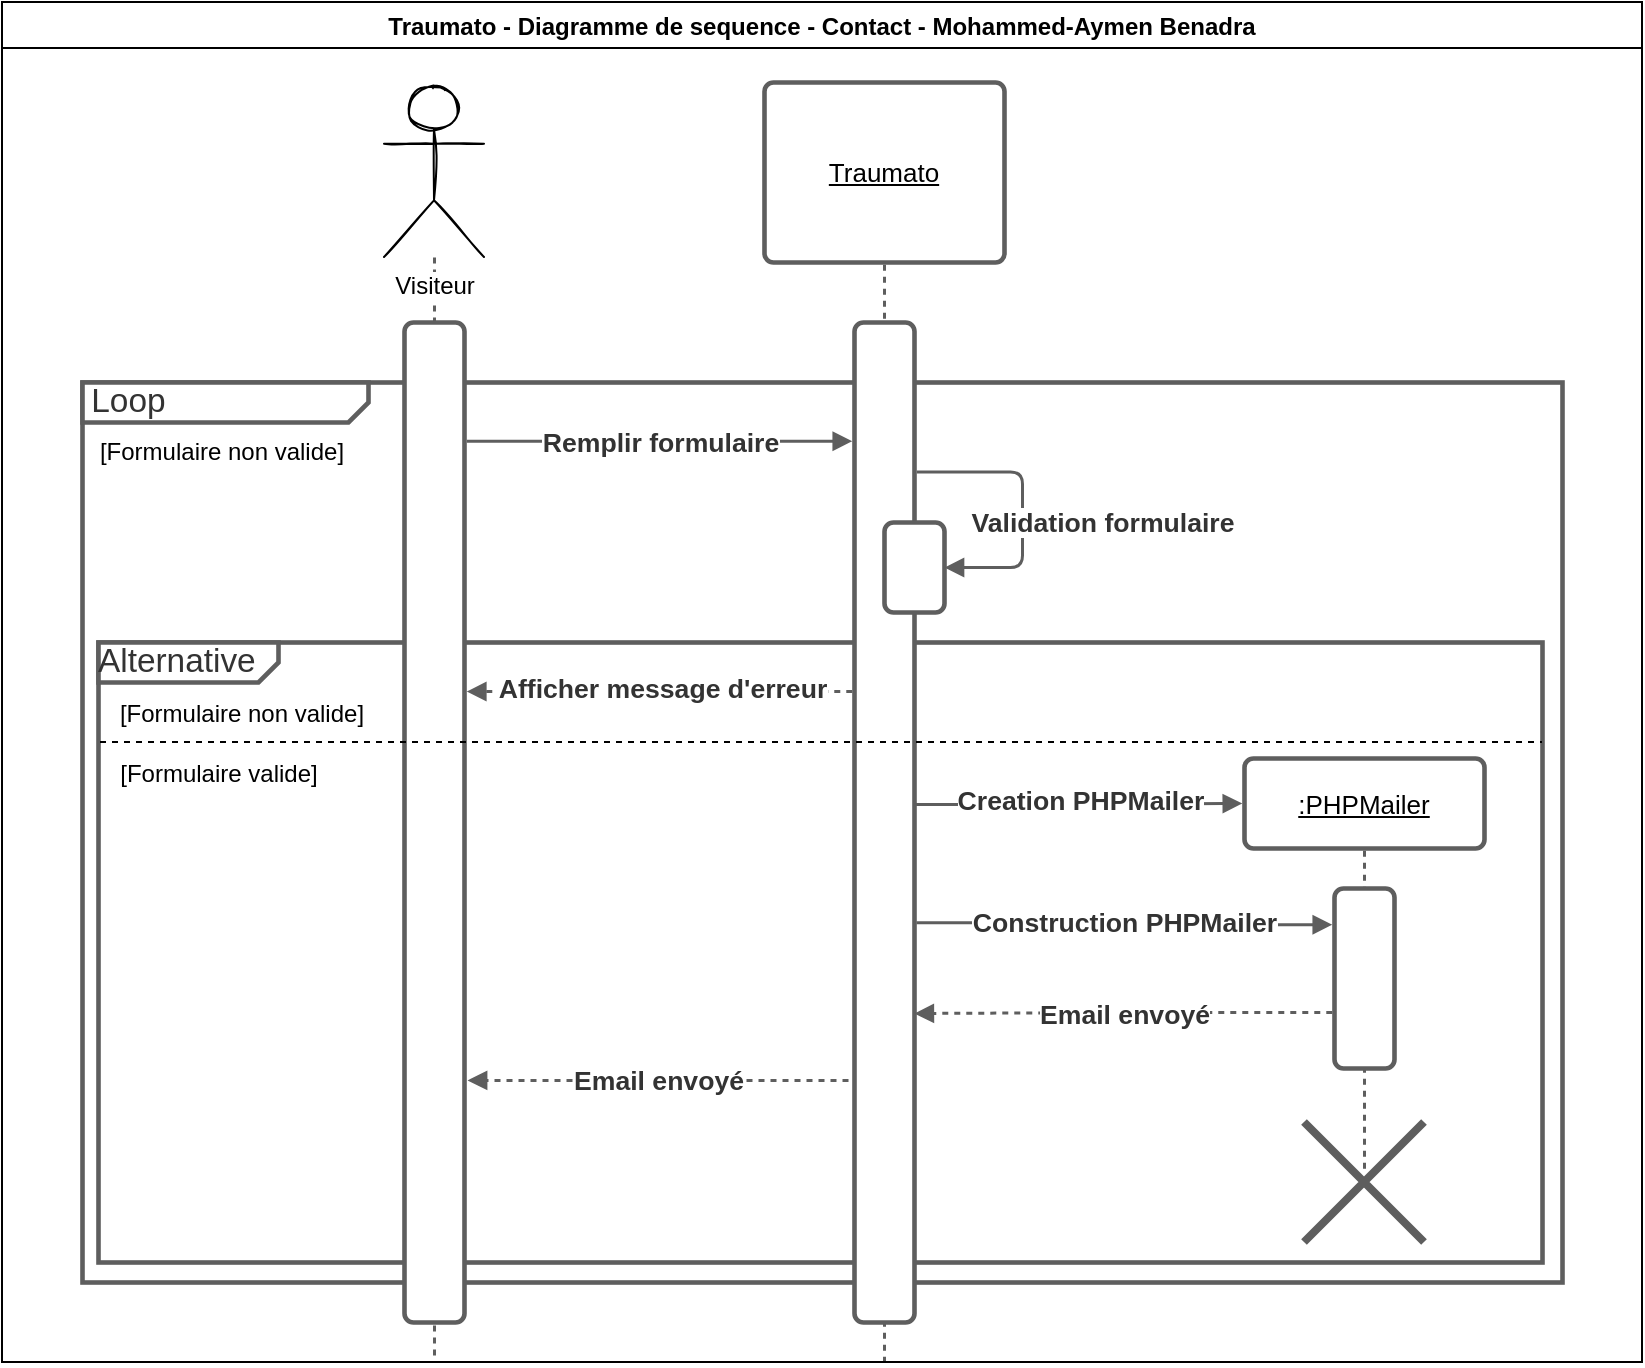 <mxfile version="16.1.2" type="device"><diagram id="C5RBs43oDa-KdzZeNtuy" name="Page-1"><mxGraphModel dx="1108" dy="593" grid="1" gridSize="10" guides="1" tooltips="1" connect="1" arrows="1" fold="1" page="1" pageScale="1" pageWidth="827" pageHeight="1169" math="0" shadow="0"><root><mxCell id="WIyWlLk6GJQsqaUBKTNV-0"/><mxCell id="WIyWlLk6GJQsqaUBKTNV-1" parent="WIyWlLk6GJQsqaUBKTNV-0"/><UserObject label="&amp;nbsp;Loop" lucidchartObjectId="fG0IA5wqhkud" id="Zs7faGLDl00hXdU77QDV-3"><mxCell style="html=1;blockSpacing=1;whiteSpace=wrap;shape=mxgraph.sysml.package2;xSize=90;overflow=fill;fontSize=16.7;fontColor=#333333;align=left;spacing=0;strokeColor=#5e5e5e;strokeOpacity=100;rounded=1;absoluteArcSize=1;arcSize=9;strokeWidth=2.3;labelX=143.67;" parent="WIyWlLk6GJQsqaUBKTNV-1" vertex="1"><mxGeometry x="50" y="230" width="740" height="450" as="geometry"/></mxCell></UserObject><UserObject label="Alternative" lucidchartObjectId="fG0Ii73ZboT~" id="Zs7faGLDl00hXdU77QDV-2"><mxCell style="html=1;blockSpacing=1;whiteSpace=wrap;shape=mxgraph.sysml.package2;xSize=90;overflow=fill;fontSize=16.7;fontColor=#333333;align=left;spacing=0;strokeColor=#5e5e5e;strokeOpacity=100;rounded=1;absoluteArcSize=1;arcSize=9;strokeWidth=2.3;" parent="WIyWlLk6GJQsqaUBKTNV-1" vertex="1"><mxGeometry x="58" y="360" width="722" height="310" as="geometry"/></mxCell></UserObject><UserObject label="" lucidchartObjectId="fG0I9G5dd8Xp" id="Zs7faGLDl00hXdU77QDV-6"><mxCell style="html=1;jettySize=18;whiteSpace=wrap;fontSize=13;strokeColor=#5E5E5E;dashed=1;fixDash=1;strokeWidth=1.5;rounded=1;arcSize=12;edgeStyle=orthogonalEdgeStyle;startArrow=none;endArrow=none;exitX=0.5;exitY=1.013;exitPerimeter=0;" parent="WIyWlLk6GJQsqaUBKTNV-1" source="Zs7faGLDl00hXdU77QDV-9" edge="1"><mxGeometry width="100" height="100" relative="1" as="geometry"><Array as="points"/><mxPoint x="451" y="720" as="targetPoint"/></mxGeometry></mxCell></UserObject><UserObject label="" lucidchartObjectId="fG0ISzj0Tw6v" id="Zs7faGLDl00hXdU77QDV-7"><mxCell style="html=1;jettySize=18;whiteSpace=wrap;fontSize=13;strokeColor=#5E5E5E;dashed=1;fixDash=1;strokeWidth=1.5;rounded=1;arcSize=12;edgeStyle=orthogonalEdgeStyle;startArrow=none;endArrow=none;" parent="WIyWlLk6GJQsqaUBKTNV-1" source="R0w4ZtIaTa7bHEH2tTdR-0" edge="1"><mxGeometry width="100" height="100" relative="1" as="geometry"><Array as="points"/><mxPoint x="226" y="720" as="targetPoint"/><mxPoint x="226" y="171.17" as="sourcePoint"/></mxGeometry></mxCell></UserObject><UserObject label="" lucidchartObjectId="fG0IPyzHpa.K" id="Zs7faGLDl00hXdU77QDV-8"><mxCell style="html=1;overflow=block;blockSpacing=1;whiteSpace=wrap;fontSize=13;spacing=0;strokeColor=#5e5e5e;strokeOpacity=100;rounded=1;absoluteArcSize=1;arcSize=9;strokeWidth=2.3;" parent="WIyWlLk6GJQsqaUBKTNV-1" vertex="1"><mxGeometry x="211" y="200" width="30" height="500" as="geometry"/></mxCell></UserObject><UserObject label="Traumato" lucidchartObjectId="fG0IEnX~N4j0" id="Zs7faGLDl00hXdU77QDV-9"><mxCell style="html=1;overflow=block;blockSpacing=1;whiteSpace=wrap;fontSize=13;fontStyle=4;spacing=3.8;strokeColor=#5e5e5e;strokeOpacity=100;rounded=1;absoluteArcSize=1;arcSize=9;strokeWidth=2.3;" parent="WIyWlLk6GJQsqaUBKTNV-1" vertex="1"><mxGeometry x="391" y="80" width="120" height="90" as="geometry"/></mxCell></UserObject><UserObject label="" lucidchartObjectId="fG0IhkQksU1z" id="Zs7faGLDl00hXdU77QDV-10"><mxCell style="html=1;overflow=block;blockSpacing=1;whiteSpace=wrap;fontSize=13;spacing=0;strokeColor=#5e5e5e;strokeOpacity=100;rounded=1;absoluteArcSize=1;arcSize=9;strokeWidth=2.3;" parent="WIyWlLk6GJQsqaUBKTNV-1" vertex="1"><mxGeometry x="436" y="200" width="30" height="500" as="geometry"/></mxCell></UserObject><UserObject label="" lucidchartObjectId="fG0IU-yiqquM" id="Zs7faGLDl00hXdU77QDV-11"><mxCell style="html=1;jettySize=18;whiteSpace=wrap;fontSize=13;strokeColor=#5E5E5E;strokeWidth=1.5;rounded=1;arcSize=12;edgeStyle=orthogonalEdgeStyle;startArrow=none;endArrow=block;endFill=1;exitX=1.038;exitY=0.122;exitPerimeter=0;entryX=-0.037;entryY=0.122;entryPerimeter=0;" parent="WIyWlLk6GJQsqaUBKTNV-1" edge="1"><mxGeometry width="100" height="100" relative="1" as="geometry"><Array as="points"/><mxPoint x="242.14" y="259.39" as="sourcePoint"/><mxPoint x="434.89" y="259.39" as="targetPoint"/></mxGeometry></mxCell></UserObject><mxCell id="Zs7faGLDl00hXdU77QDV-12" value="Remplir formulaire" style="text;html=1;resizable=0;labelBackgroundColor=default;align=center;verticalAlign=middle;fontStyle=1;fontColor=#333333;fontSize=13.3;" parent="Zs7faGLDl00hXdU77QDV-11" vertex="1"><mxGeometry relative="1" as="geometry"><mxPoint as="offset"/></mxGeometry></mxCell><UserObject label="" lucidchartObjectId="fG0I_U2e4ZXz" id="Zs7faGLDl00hXdU77QDV-13"><mxCell style="html=1;jettySize=18;whiteSpace=wrap;fontSize=13;strokeColor=#5E5E5E;strokeWidth=1.5;rounded=1;arcSize=12;edgeStyle=orthogonalEdgeStyle;startArrow=none;endArrow=block;endFill=1;exitX=1.038;exitY=0.159;exitPerimeter=0;entryX=1;entryY=0.5;entryDx=0;entryDy=0;" parent="WIyWlLk6GJQsqaUBKTNV-1" target="Zs7faGLDl00hXdU77QDV-19" edge="1"><mxGeometry width="100" height="100" relative="1" as="geometry"><Array as="points"><mxPoint x="520" y="275"/><mxPoint x="520" y="323"/></Array><mxPoint x="467.14" y="274.705" as="sourcePoint"/><mxPoint x="482.14" y="335.67" as="targetPoint"/></mxGeometry></mxCell></UserObject><mxCell id="Zs7faGLDl00hXdU77QDV-14" value="Validation formulaire" style="text;html=1;resizable=0;labelBackgroundColor=default;align=center;verticalAlign=middle;fontStyle=1;fontColor=#333333;fontSize=13.3;" parent="Zs7faGLDl00hXdU77QDV-13" vertex="1"><mxGeometry x="-0.11" relative="1" as="geometry"><mxPoint x="40" y="16" as="offset"/></mxGeometry></mxCell><UserObject label="" lucidchartObjectId="fG0IZAy6iGnm" id="Zs7faGLDl00hXdU77QDV-15"><mxCell style="html=1;jettySize=18;whiteSpace=wrap;fontSize=13;strokeColor=#5E5E5E;dashed=1;fixDash=1;strokeWidth=1.5;rounded=1;arcSize=12;edgeStyle=orthogonalEdgeStyle;startArrow=none;endArrow=block;endFill=1;exitX=-0.037;exitY=0.262;exitPerimeter=0;entryX=1.038;entryY=0.262;entryPerimeter=0;" parent="WIyWlLk6GJQsqaUBKTNV-1" edge="1"><mxGeometry width="100" height="100" relative="1" as="geometry"><Array as="points"/><mxPoint x="434.89" y="384.51" as="sourcePoint"/><mxPoint x="242.14" y="384.51" as="targetPoint"/></mxGeometry></mxCell></UserObject><mxCell id="Zs7faGLDl00hXdU77QDV-16" value="Afficher message d'erreur" style="text;html=1;resizable=0;labelBackgroundColor=default;align=center;verticalAlign=middle;fontStyle=1;fontColor=#333333;fontSize=13.3;" parent="Zs7faGLDl00hXdU77QDV-15" vertex="1"><mxGeometry relative="1" as="geometry"><mxPoint x="1" y="-2" as="offset"/></mxGeometry></mxCell><UserObject label="" lucidchartObjectId="fG0ILu4iU50q" id="Zs7faGLDl00hXdU77QDV-17"><mxCell style="html=1;jettySize=18;whiteSpace=wrap;fontSize=13;strokeColor=#5E5E5E;dashed=1;fixDash=1;strokeWidth=1.5;rounded=1;arcSize=12;edgeStyle=orthogonalEdgeStyle;startArrow=none;endArrow=block;endFill=1;exitX=-0.1;exitY=0.714;exitPerimeter=0;entryX=1.051;entryY=0.714;entryPerimeter=0;exitDx=0;exitDy=0;entryDx=0;entryDy=0;" parent="WIyWlLk6GJQsqaUBKTNV-1" edge="1"><mxGeometry width="100" height="100" relative="1" as="geometry"><Array as="points"/><mxPoint x="433" y="578.97" as="sourcePoint"/><mxPoint x="242.53" y="578.97" as="targetPoint"/></mxGeometry></mxCell></UserObject><mxCell id="Zs7faGLDl00hXdU77QDV-18" value="Email envoyé" style="text;html=1;resizable=0;labelBackgroundColor=default;align=center;verticalAlign=middle;fontStyle=1;fontColor=#333333;fontSize=13.3;" parent="Zs7faGLDl00hXdU77QDV-17" vertex="1"><mxGeometry relative="1" as="geometry"><mxPoint as="offset"/></mxGeometry></mxCell><UserObject label="" lucidchartObjectId="fG0Ia1xSL-eB" id="Zs7faGLDl00hXdU77QDV-19"><mxCell style="html=1;overflow=block;blockSpacing=1;whiteSpace=wrap;fontSize=13;spacing=0;strokeColor=#5e5e5e;strokeOpacity=100;rounded=1;absoluteArcSize=1;arcSize=9;strokeWidth=2.3;" parent="WIyWlLk6GJQsqaUBKTNV-1" vertex="1"><mxGeometry x="451" y="300" width="30" height="45" as="geometry"/></mxCell></UserObject><UserObject label="" lucidchartObjectId="FJ0Is0LDsRLJ" id="Zs7faGLDl00hXdU77QDV-20"><mxCell style="html=1;jettySize=18;whiteSpace=wrap;fontSize=13;strokeColor=#5E5E5E;strokeWidth=1.5;rounded=1;arcSize=12;edgeStyle=orthogonalEdgeStyle;startArrow=none;endArrow=block;endFill=1;entryX=-0.009;entryY=0.5;entryPerimeter=0;exitX=0.997;exitY=0.482;exitDx=0;exitDy=0;exitPerimeter=0;" parent="WIyWlLk6GJQsqaUBKTNV-1" source="Zs7faGLDl00hXdU77QDV-10" target="Zs7faGLDl00hXdU77QDV-22" edge="1"><mxGeometry width="100" height="100" relative="1" as="geometry"><Array as="points"/><mxPoint x="470" y="441" as="sourcePoint"/></mxGeometry></mxCell></UserObject><mxCell id="Zs7faGLDl00hXdU77QDV-21" value="Creation PHPMailer" style="text;html=1;resizable=0;labelBackgroundColor=default;align=center;verticalAlign=middle;fontStyle=1;fontColor=#333333;fontSize=13.3;" parent="Zs7faGLDl00hXdU77QDV-20" vertex="1"><mxGeometry relative="1" as="geometry"><mxPoint y="-2" as="offset"/></mxGeometry></mxCell><UserObject label=":PHPMailer" lucidchartObjectId="KJ0I6DkvvGq~" id="Zs7faGLDl00hXdU77QDV-22"><mxCell style="html=1;overflow=block;blockSpacing=1;whiteSpace=wrap;fontSize=13;fontStyle=4;spacing=3.8;strokeColor=#5e5e5e;strokeOpacity=100;rounded=1;absoluteArcSize=1;arcSize=9;strokeWidth=2.3;" parent="WIyWlLk6GJQsqaUBKTNV-1" vertex="1"><mxGeometry x="631" y="418" width="120" height="45" as="geometry"/></mxCell></UserObject><UserObject label="" lucidchartObjectId="HQ0IY1cBGgx9" id="Zs7faGLDl00hXdU77QDV-23"><mxCell style="html=1;jettySize=18;whiteSpace=wrap;fontSize=13;strokeColor=#5E5E5E;dashed=1;fixDash=1;strokeWidth=1.5;rounded=1;arcSize=12;edgeStyle=orthogonalEdgeStyle;startArrow=none;endArrow=none;exitX=0.5;exitY=1.025;exitPerimeter=0;entryX=0.5;entryY=0.429;entryPerimeter=0;" parent="WIyWlLk6GJQsqaUBKTNV-1" source="Zs7faGLDl00hXdU77QDV-22" target="Zs7faGLDl00hXdU77QDV-24" edge="1"><mxGeometry width="100" height="100" relative="1" as="geometry"><Array as="points"/></mxGeometry></mxCell></UserObject><UserObject label="" lucidchartObjectId="MQ0Ie2.3NMUM" id="Zs7faGLDl00hXdU77QDV-24"><mxCell style="html=1;overflow=block;blockSpacing=1;whiteSpace=wrap;shape=mxgraph.sysml.x;strokeWidth=4;fontSize=13;spacing=0;strokeColor=#5e5e5e;strokeOpacity=100;rounded=1;absoluteArcSize=1;arcSize=9;" parent="WIyWlLk6GJQsqaUBKTNV-1" vertex="1"><mxGeometry x="661" y="600" width="60" height="60" as="geometry"/></mxCell></UserObject><UserObject label="" lucidchartObjectId=".Q0I53D9tciF" id="Zs7faGLDl00hXdU77QDV-25"><mxCell style="html=1;overflow=block;blockSpacing=1;whiteSpace=wrap;fontSize=13;spacing=0;strokeColor=#5e5e5e;strokeOpacity=100;rounded=1;absoluteArcSize=1;arcSize=9;strokeWidth=2.3;" parent="WIyWlLk6GJQsqaUBKTNV-1" vertex="1"><mxGeometry x="676" y="483" width="30" height="90" as="geometry"/></mxCell></UserObject><UserObject label="" lucidchartObjectId="dR0I.h7RlAP1" id="Zs7faGLDl00hXdU77QDV-26"><mxCell style="html=1;jettySize=18;whiteSpace=wrap;fontSize=13;strokeColor=#5E5E5E;strokeWidth=1.5;rounded=1;arcSize=12;edgeStyle=orthogonalEdgeStyle;startArrow=none;endArrow=block;endFill=1;entryX=-0.037;entryY=0.179;entryPerimeter=0;exitX=1.033;exitY=0.468;exitDx=0;exitDy=0;exitPerimeter=0;" parent="WIyWlLk6GJQsqaUBKTNV-1" edge="1"><mxGeometry width="100" height="100" relative="1" as="geometry"><Array as="points"><mxPoint x="571" y="500"/><mxPoint x="571" y="501"/></Array><mxPoint x="466.99" y="500.14" as="sourcePoint"/><mxPoint x="674.89" y="501.11" as="targetPoint"/></mxGeometry></mxCell></UserObject><mxCell id="Zs7faGLDl00hXdU77QDV-27" value="Construction PHPMailer" style="text;html=1;resizable=0;labelBackgroundColor=default;align=center;verticalAlign=middle;fontStyle=1;fontColor=#333333;fontSize=13.3;" parent="Zs7faGLDl00hXdU77QDV-26" vertex="1"><mxGeometry relative="1" as="geometry"><mxPoint y="-1" as="offset"/></mxGeometry></mxCell><UserObject label="" lucidchartObjectId="BS0IBLuvA3nj" id="Zs7faGLDl00hXdU77QDV-28"><mxCell style="html=1;jettySize=18;whiteSpace=wrap;fontSize=13;strokeColor=#5E5E5E;dashed=1;fixDash=1;strokeWidth=1.5;rounded=1;arcSize=12;edgeStyle=orthogonalEdgeStyle;startArrow=none;endArrow=block;endFill=1;exitX=-0.037;exitY=0.689;exitPerimeter=0;entryX=0.997;entryY=0.691;entryPerimeter=0;entryDx=0;entryDy=0;" parent="WIyWlLk6GJQsqaUBKTNV-1" source="Zs7faGLDl00hXdU77QDV-25" target="Zs7faGLDl00hXdU77QDV-10" edge="1"><mxGeometry width="100" height="100" relative="1" as="geometry"><Array as="points"/></mxGeometry></mxCell></UserObject><mxCell id="Zs7faGLDl00hXdU77QDV-29" value="Email envoyé" style="text;html=1;resizable=0;labelBackgroundColor=default;align=center;verticalAlign=middle;fontStyle=1;fontColor=#333333;fontSize=13.3;" parent="Zs7faGLDl00hXdU77QDV-28" vertex="1"><mxGeometry relative="1" as="geometry"><mxPoint as="offset"/></mxGeometry></mxCell><mxCell id="Zs7faGLDl00hXdU77QDV-30" value="" style="line;strokeWidth=1;fillColor=none;align=left;verticalAlign=middle;spacingTop=-1;spacingLeft=3;spacingRight=3;rotatable=0;labelPosition=right;points=[];portConstraint=eastwest;dashed=1;" parent="WIyWlLk6GJQsqaUBKTNV-1" vertex="1"><mxGeometry x="59" y="406" width="721" height="8" as="geometry"/></mxCell><mxCell id="OwporhjupC96Sw14Y9Nm-0" value="[Formulaire non valide]" style="text;html=1;strokeColor=none;fillColor=none;align=center;verticalAlign=middle;whiteSpace=wrap;rounded=0;" parent="WIyWlLk6GJQsqaUBKTNV-1" vertex="1"><mxGeometry x="53" y="250" width="134" height="30" as="geometry"/></mxCell><mxCell id="OwporhjupC96Sw14Y9Nm-1" value="[Formulaire non valide]" style="text;html=1;strokeColor=none;fillColor=none;align=center;verticalAlign=middle;whiteSpace=wrap;rounded=0;" parent="WIyWlLk6GJQsqaUBKTNV-1" vertex="1"><mxGeometry x="63" y="381" width="134" height="30" as="geometry"/></mxCell><mxCell id="OwporhjupC96Sw14Y9Nm-2" value="[Formulaire valide]" style="text;html=1;strokeColor=none;fillColor=none;align=center;verticalAlign=middle;whiteSpace=wrap;rounded=0;" parent="WIyWlLk6GJQsqaUBKTNV-1" vertex="1"><mxGeometry x="65" y="411" width="107" height="30" as="geometry"/></mxCell><mxCell id="R0w4ZtIaTa7bHEH2tTdR-0" value="Visiteur" style="shape=umlActor;verticalLabelPosition=bottom;verticalAlign=top;html=1;outlineConnect=0;sketch=1;labelBackgroundColor=default;" parent="WIyWlLk6GJQsqaUBKTNV-1" vertex="1"><mxGeometry x="201" y="82.5" width="50" height="85" as="geometry"/></mxCell><mxCell id="IvlSX21-0ZlVh14vMkC3-0" value="Traumato - Diagramme de sequence - Contact - Mohammed-Aymen Benadra" style="swimlane;" vertex="1" parent="WIyWlLk6GJQsqaUBKTNV-1"><mxGeometry x="10" y="40" width="820" height="680" as="geometry"/></mxCell></root></mxGraphModel></diagram></mxfile>